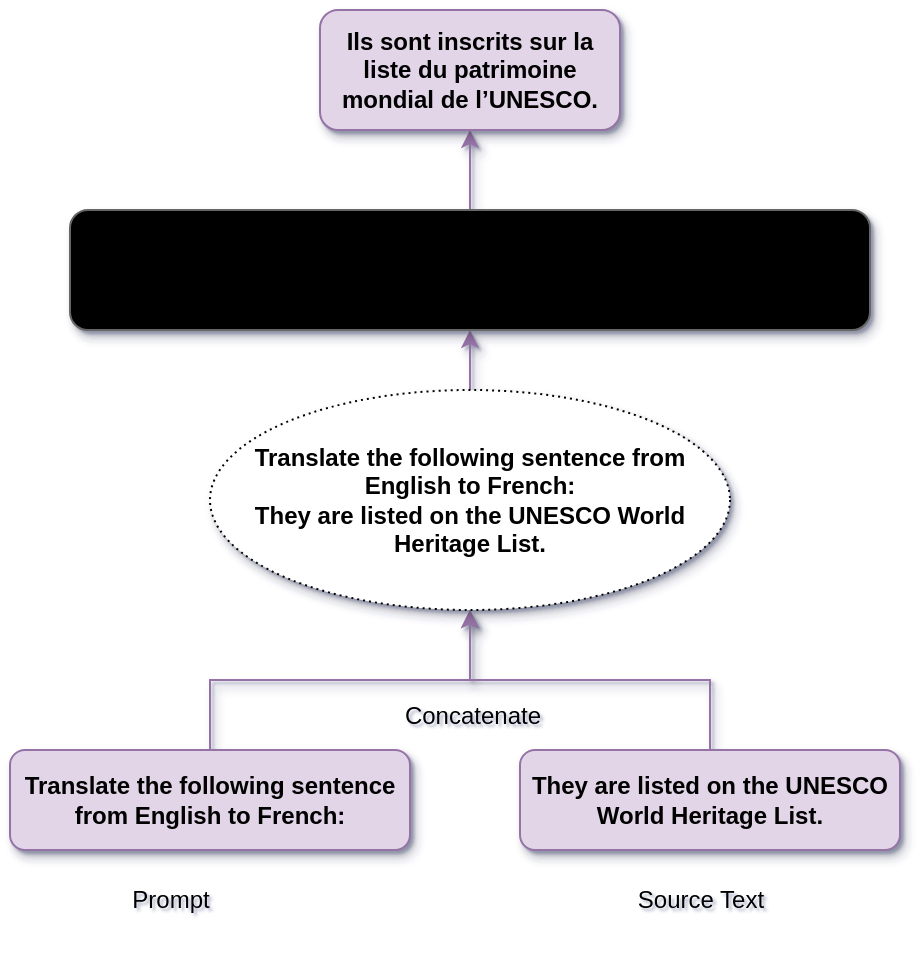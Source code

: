 <mxfile version="26.0.15">
  <diagram name="Page-1" id="dPe-yoAAF0uT67GYots7">
    <mxGraphModel dx="1313" dy="790" grid="1" gridSize="10" guides="1" tooltips="1" connect="1" arrows="1" fold="1" page="1" pageScale="1" pageWidth="850" pageHeight="1100" math="0" shadow="1">
      <root>
        <mxCell id="0" />
        <mxCell id="1" parent="0" />
        <mxCell id="rVGYfOko8amNhe19nSk2-4" value="" style="edgeStyle=orthogonalEdgeStyle;rounded=0;orthogonalLoop=1;jettySize=auto;html=1;shadow=1;fontStyle=1;fillColor=#e1d5e7;strokeColor=#9673a6;" edge="1" parent="1" source="rVGYfOko8amNhe19nSk2-1" target="rVGYfOko8amNhe19nSk2-3">
          <mxGeometry relative="1" as="geometry" />
        </mxCell>
        <mxCell id="rVGYfOko8amNhe19nSk2-1" value="&lt;span class=&quot;OYPEnA font-feature-liga-off font-feature-clig-off font-feature-calt-off text-decoration-none text-strikethrough-none&quot; style=&quot;color: rgb(0, 0, 0); font-style: normal; font-kerning: normal;&quot;&gt;Translate the following sentence from English to French:&lt;/span&gt;" style="rounded=1;whiteSpace=wrap;html=1;shadow=1;fontStyle=1;fillColor=#e1d5e7;strokeColor=#9673a6;" vertex="1" parent="1">
          <mxGeometry x="170" y="470" width="200" height="50" as="geometry" />
        </mxCell>
        <mxCell id="rVGYfOko8amNhe19nSk2-5" value="" style="edgeStyle=orthogonalEdgeStyle;rounded=0;orthogonalLoop=1;jettySize=auto;html=1;shadow=1;fontStyle=1;fillColor=#e1d5e7;strokeColor=#9673a6;" edge="1" parent="1" source="rVGYfOko8amNhe19nSk2-2" target="rVGYfOko8amNhe19nSk2-3">
          <mxGeometry relative="1" as="geometry" />
        </mxCell>
        <mxCell id="rVGYfOko8amNhe19nSk2-2" value="&lt;span class=&quot;OYPEnA font-feature-liga-off font-feature-clig-off font-feature-calt-off text-decoration-none text-strikethrough-none&quot; style=&quot;color: rgb(0, 0, 0); font-style: normal; font-kerning: normal;&quot;&gt;They are listed on the UNESCO World Heritage List.&lt;/span&gt;" style="rounded=1;whiteSpace=wrap;html=1;shadow=1;fontStyle=1;fillColor=#e1d5e7;strokeColor=#9673a6;" vertex="1" parent="1">
          <mxGeometry x="425" y="470" width="190" height="50" as="geometry" />
        </mxCell>
        <mxCell id="rVGYfOko8amNhe19nSk2-10" value="" style="edgeStyle=orthogonalEdgeStyle;rounded=0;orthogonalLoop=1;jettySize=auto;html=1;shadow=1;fontStyle=1;fillColor=#e1d5e7;strokeColor=#9673a6;" edge="1" parent="1" source="rVGYfOko8amNhe19nSk2-3" target="rVGYfOko8amNhe19nSk2-9">
          <mxGeometry relative="1" as="geometry" />
        </mxCell>
        <mxCell id="rVGYfOko8amNhe19nSk2-3" value="Translate the following sentence from English to French:&lt;br&gt;They are listed on the UNESCO World Heritage List." style="ellipse;whiteSpace=wrap;html=1;shadow=1;fontStyle=1;gradientColor=none;dashed=1;dashPattern=1 2;" vertex="1" parent="1">
          <mxGeometry x="270" y="290" width="260" height="110" as="geometry" />
        </mxCell>
        <mxCell id="rVGYfOko8amNhe19nSk2-6" value="Prompt" style="text;html=1;align=center;verticalAlign=middle;resizable=0;points=[];autosize=1;shadow=1;fontStyle=0;" vertex="1" parent="1">
          <mxGeometry x="220" y="530" width="60" height="30" as="geometry" />
        </mxCell>
        <mxCell id="rVGYfOko8amNhe19nSk2-7" value="&lt;div&gt;Source Text&lt;/div&gt;" style="text;html=1;align=center;verticalAlign=middle;resizable=0;points=[];autosize=1;shadow=1;fontStyle=0;" vertex="1" parent="1">
          <mxGeometry x="470" y="530" width="90" height="30" as="geometry" />
        </mxCell>
        <mxCell id="rVGYfOko8amNhe19nSk2-8" value="Concatenate" style="text;html=1;align=center;verticalAlign=middle;resizable=0;points=[];autosize=1;shadow=1;fontStyle=0;" vertex="1" parent="1">
          <mxGeometry x="356" y="438" width="90" height="30" as="geometry" />
        </mxCell>
        <mxCell id="rVGYfOko8amNhe19nSk2-12" value="" style="edgeStyle=orthogonalEdgeStyle;rounded=0;orthogonalLoop=1;jettySize=auto;html=1;shadow=1;fontStyle=1;fillColor=#e1d5e7;strokeColor=#9673a6;" edge="1" parent="1" source="rVGYfOko8amNhe19nSk2-9" target="rVGYfOko8amNhe19nSk2-11">
          <mxGeometry relative="1" as="geometry" />
        </mxCell>
        <mxCell id="rVGYfOko8amNhe19nSk2-9" value="Large Language Model" style="rounded=1;whiteSpace=wrap;html=1;shadow=1;fontStyle=1;fillColor=light-dark(#e2d6f3, #ededed);strokeColor=#666666;gradientColor=light-dark(#c6b2e3, #535353);" vertex="1" parent="1">
          <mxGeometry x="200" y="200" width="400" height="60" as="geometry" />
        </mxCell>
        <mxCell id="rVGYfOko8amNhe19nSk2-11" value="&lt;div class=&quot;line-clamp-2&quot;&gt;&lt;div class=&quot;&quot; dir=&quot;auto&quot;&gt;&lt;span class=&quot;&quot;&gt;Ils sont inscrits sur la liste du patrimoine mondial de l’UNESCO.&lt;/span&gt;&lt;/div&gt;&lt;/div&gt;" style="whiteSpace=wrap;html=1;rounded=1;shadow=1;fontStyle=1;fillColor=#e1d5e7;strokeColor=#9673a6;" vertex="1" parent="1">
          <mxGeometry x="325" y="100" width="150" height="60" as="geometry" />
        </mxCell>
      </root>
    </mxGraphModel>
  </diagram>
</mxfile>
